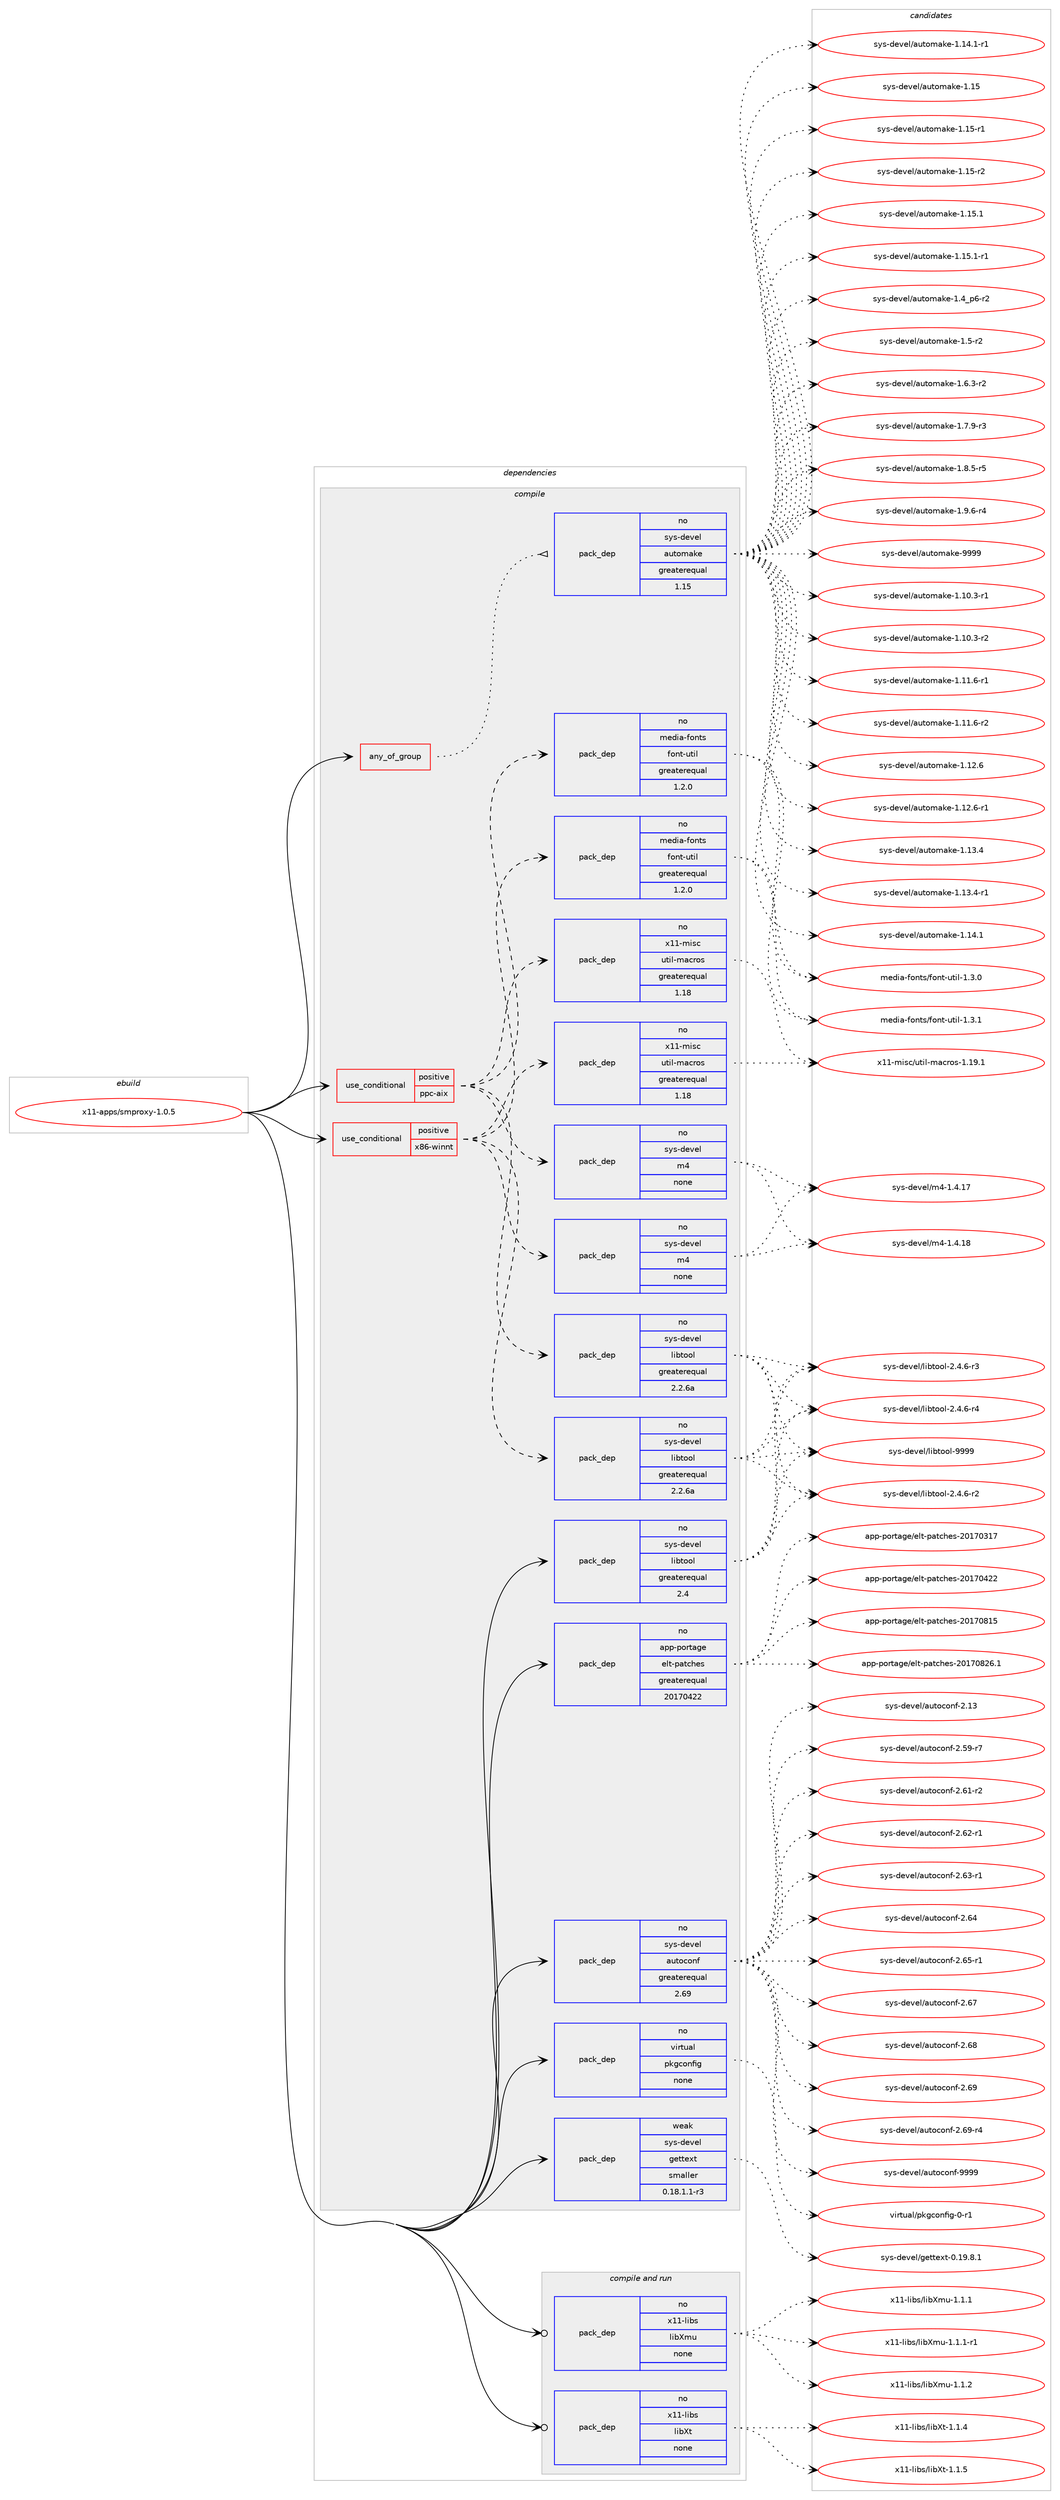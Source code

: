 digraph prolog {

# *************
# Graph options
# *************

newrank=true;
concentrate=true;
compound=true;
graph [rankdir=LR,fontname=Helvetica,fontsize=10,ranksep=1.5];#, ranksep=2.5, nodesep=0.2];
edge  [arrowhead=vee];
node  [fontname=Helvetica,fontsize=10];

# **********
# The ebuild
# **********

subgraph cluster_leftcol {
color=gray;
rank=same;
label=<<i>ebuild</i>>;
id [label="x11-apps/smproxy-1.0.5", color=red, width=4, href="../x11-apps/smproxy-1.0.5.svg"];
}

# ****************
# The dependencies
# ****************

subgraph cluster_midcol {
color=gray;
label=<<i>dependencies</i>>;
subgraph cluster_compile {
fillcolor="#eeeeee";
style=filled;
label=<<i>compile</i>>;
subgraph any9027 {
dependency509502 [label=<<TABLE BORDER="0" CELLBORDER="1" CELLSPACING="0" CELLPADDING="4"><TR><TD CELLPADDING="10">any_of_group</TD></TR></TABLE>>, shape=none, color=red];subgraph pack378691 {
dependency509503 [label=<<TABLE BORDER="0" CELLBORDER="1" CELLSPACING="0" CELLPADDING="4" WIDTH="220"><TR><TD ROWSPAN="6" CELLPADDING="30">pack_dep</TD></TR><TR><TD WIDTH="110">no</TD></TR><TR><TD>sys-devel</TD></TR><TR><TD>automake</TD></TR><TR><TD>greaterequal</TD></TR><TR><TD>1.15</TD></TR></TABLE>>, shape=none, color=blue];
}
dependency509502:e -> dependency509503:w [weight=20,style="dotted",arrowhead="oinv"];
}
id:e -> dependency509502:w [weight=20,style="solid",arrowhead="vee"];
subgraph cond121445 {
dependency509504 [label=<<TABLE BORDER="0" CELLBORDER="1" CELLSPACING="0" CELLPADDING="4"><TR><TD ROWSPAN="3" CELLPADDING="10">use_conditional</TD></TR><TR><TD>positive</TD></TR><TR><TD>ppc-aix</TD></TR></TABLE>>, shape=none, color=red];
subgraph pack378692 {
dependency509505 [label=<<TABLE BORDER="0" CELLBORDER="1" CELLSPACING="0" CELLPADDING="4" WIDTH="220"><TR><TD ROWSPAN="6" CELLPADDING="30">pack_dep</TD></TR><TR><TD WIDTH="110">no</TD></TR><TR><TD>sys-devel</TD></TR><TR><TD>libtool</TD></TR><TR><TD>greaterequal</TD></TR><TR><TD>2.2.6a</TD></TR></TABLE>>, shape=none, color=blue];
}
dependency509504:e -> dependency509505:w [weight=20,style="dashed",arrowhead="vee"];
subgraph pack378693 {
dependency509506 [label=<<TABLE BORDER="0" CELLBORDER="1" CELLSPACING="0" CELLPADDING="4" WIDTH="220"><TR><TD ROWSPAN="6" CELLPADDING="30">pack_dep</TD></TR><TR><TD WIDTH="110">no</TD></TR><TR><TD>sys-devel</TD></TR><TR><TD>m4</TD></TR><TR><TD>none</TD></TR><TR><TD></TD></TR></TABLE>>, shape=none, color=blue];
}
dependency509504:e -> dependency509506:w [weight=20,style="dashed",arrowhead="vee"];
subgraph pack378694 {
dependency509507 [label=<<TABLE BORDER="0" CELLBORDER="1" CELLSPACING="0" CELLPADDING="4" WIDTH="220"><TR><TD ROWSPAN="6" CELLPADDING="30">pack_dep</TD></TR><TR><TD WIDTH="110">no</TD></TR><TR><TD>x11-misc</TD></TR><TR><TD>util-macros</TD></TR><TR><TD>greaterequal</TD></TR><TR><TD>1.18</TD></TR></TABLE>>, shape=none, color=blue];
}
dependency509504:e -> dependency509507:w [weight=20,style="dashed",arrowhead="vee"];
subgraph pack378695 {
dependency509508 [label=<<TABLE BORDER="0" CELLBORDER="1" CELLSPACING="0" CELLPADDING="4" WIDTH="220"><TR><TD ROWSPAN="6" CELLPADDING="30">pack_dep</TD></TR><TR><TD WIDTH="110">no</TD></TR><TR><TD>media-fonts</TD></TR><TR><TD>font-util</TD></TR><TR><TD>greaterequal</TD></TR><TR><TD>1.2.0</TD></TR></TABLE>>, shape=none, color=blue];
}
dependency509504:e -> dependency509508:w [weight=20,style="dashed",arrowhead="vee"];
}
id:e -> dependency509504:w [weight=20,style="solid",arrowhead="vee"];
subgraph cond121446 {
dependency509509 [label=<<TABLE BORDER="0" CELLBORDER="1" CELLSPACING="0" CELLPADDING="4"><TR><TD ROWSPAN="3" CELLPADDING="10">use_conditional</TD></TR><TR><TD>positive</TD></TR><TR><TD>x86-winnt</TD></TR></TABLE>>, shape=none, color=red];
subgraph pack378696 {
dependency509510 [label=<<TABLE BORDER="0" CELLBORDER="1" CELLSPACING="0" CELLPADDING="4" WIDTH="220"><TR><TD ROWSPAN="6" CELLPADDING="30">pack_dep</TD></TR><TR><TD WIDTH="110">no</TD></TR><TR><TD>sys-devel</TD></TR><TR><TD>libtool</TD></TR><TR><TD>greaterequal</TD></TR><TR><TD>2.2.6a</TD></TR></TABLE>>, shape=none, color=blue];
}
dependency509509:e -> dependency509510:w [weight=20,style="dashed",arrowhead="vee"];
subgraph pack378697 {
dependency509511 [label=<<TABLE BORDER="0" CELLBORDER="1" CELLSPACING="0" CELLPADDING="4" WIDTH="220"><TR><TD ROWSPAN="6" CELLPADDING="30">pack_dep</TD></TR><TR><TD WIDTH="110">no</TD></TR><TR><TD>sys-devel</TD></TR><TR><TD>m4</TD></TR><TR><TD>none</TD></TR><TR><TD></TD></TR></TABLE>>, shape=none, color=blue];
}
dependency509509:e -> dependency509511:w [weight=20,style="dashed",arrowhead="vee"];
subgraph pack378698 {
dependency509512 [label=<<TABLE BORDER="0" CELLBORDER="1" CELLSPACING="0" CELLPADDING="4" WIDTH="220"><TR><TD ROWSPAN="6" CELLPADDING="30">pack_dep</TD></TR><TR><TD WIDTH="110">no</TD></TR><TR><TD>x11-misc</TD></TR><TR><TD>util-macros</TD></TR><TR><TD>greaterequal</TD></TR><TR><TD>1.18</TD></TR></TABLE>>, shape=none, color=blue];
}
dependency509509:e -> dependency509512:w [weight=20,style="dashed",arrowhead="vee"];
subgraph pack378699 {
dependency509513 [label=<<TABLE BORDER="0" CELLBORDER="1" CELLSPACING="0" CELLPADDING="4" WIDTH="220"><TR><TD ROWSPAN="6" CELLPADDING="30">pack_dep</TD></TR><TR><TD WIDTH="110">no</TD></TR><TR><TD>media-fonts</TD></TR><TR><TD>font-util</TD></TR><TR><TD>greaterequal</TD></TR><TR><TD>1.2.0</TD></TR></TABLE>>, shape=none, color=blue];
}
dependency509509:e -> dependency509513:w [weight=20,style="dashed",arrowhead="vee"];
}
id:e -> dependency509509:w [weight=20,style="solid",arrowhead="vee"];
subgraph pack378700 {
dependency509514 [label=<<TABLE BORDER="0" CELLBORDER="1" CELLSPACING="0" CELLPADDING="4" WIDTH="220"><TR><TD ROWSPAN="6" CELLPADDING="30">pack_dep</TD></TR><TR><TD WIDTH="110">no</TD></TR><TR><TD>app-portage</TD></TR><TR><TD>elt-patches</TD></TR><TR><TD>greaterequal</TD></TR><TR><TD>20170422</TD></TR></TABLE>>, shape=none, color=blue];
}
id:e -> dependency509514:w [weight=20,style="solid",arrowhead="vee"];
subgraph pack378701 {
dependency509515 [label=<<TABLE BORDER="0" CELLBORDER="1" CELLSPACING="0" CELLPADDING="4" WIDTH="220"><TR><TD ROWSPAN="6" CELLPADDING="30">pack_dep</TD></TR><TR><TD WIDTH="110">no</TD></TR><TR><TD>sys-devel</TD></TR><TR><TD>autoconf</TD></TR><TR><TD>greaterequal</TD></TR><TR><TD>2.69</TD></TR></TABLE>>, shape=none, color=blue];
}
id:e -> dependency509515:w [weight=20,style="solid",arrowhead="vee"];
subgraph pack378702 {
dependency509516 [label=<<TABLE BORDER="0" CELLBORDER="1" CELLSPACING="0" CELLPADDING="4" WIDTH="220"><TR><TD ROWSPAN="6" CELLPADDING="30">pack_dep</TD></TR><TR><TD WIDTH="110">no</TD></TR><TR><TD>sys-devel</TD></TR><TR><TD>libtool</TD></TR><TR><TD>greaterequal</TD></TR><TR><TD>2.4</TD></TR></TABLE>>, shape=none, color=blue];
}
id:e -> dependency509516:w [weight=20,style="solid",arrowhead="vee"];
subgraph pack378703 {
dependency509517 [label=<<TABLE BORDER="0" CELLBORDER="1" CELLSPACING="0" CELLPADDING="4" WIDTH="220"><TR><TD ROWSPAN="6" CELLPADDING="30">pack_dep</TD></TR><TR><TD WIDTH="110">no</TD></TR><TR><TD>virtual</TD></TR><TR><TD>pkgconfig</TD></TR><TR><TD>none</TD></TR><TR><TD></TD></TR></TABLE>>, shape=none, color=blue];
}
id:e -> dependency509517:w [weight=20,style="solid",arrowhead="vee"];
subgraph pack378704 {
dependency509518 [label=<<TABLE BORDER="0" CELLBORDER="1" CELLSPACING="0" CELLPADDING="4" WIDTH="220"><TR><TD ROWSPAN="6" CELLPADDING="30">pack_dep</TD></TR><TR><TD WIDTH="110">weak</TD></TR><TR><TD>sys-devel</TD></TR><TR><TD>gettext</TD></TR><TR><TD>smaller</TD></TR><TR><TD>0.18.1.1-r3</TD></TR></TABLE>>, shape=none, color=blue];
}
id:e -> dependency509518:w [weight=20,style="solid",arrowhead="vee"];
}
subgraph cluster_compileandrun {
fillcolor="#eeeeee";
style=filled;
label=<<i>compile and run</i>>;
subgraph pack378705 {
dependency509519 [label=<<TABLE BORDER="0" CELLBORDER="1" CELLSPACING="0" CELLPADDING="4" WIDTH="220"><TR><TD ROWSPAN="6" CELLPADDING="30">pack_dep</TD></TR><TR><TD WIDTH="110">no</TD></TR><TR><TD>x11-libs</TD></TR><TR><TD>libXmu</TD></TR><TR><TD>none</TD></TR><TR><TD></TD></TR></TABLE>>, shape=none, color=blue];
}
id:e -> dependency509519:w [weight=20,style="solid",arrowhead="odotvee"];
subgraph pack378706 {
dependency509520 [label=<<TABLE BORDER="0" CELLBORDER="1" CELLSPACING="0" CELLPADDING="4" WIDTH="220"><TR><TD ROWSPAN="6" CELLPADDING="30">pack_dep</TD></TR><TR><TD WIDTH="110">no</TD></TR><TR><TD>x11-libs</TD></TR><TR><TD>libXt</TD></TR><TR><TD>none</TD></TR><TR><TD></TD></TR></TABLE>>, shape=none, color=blue];
}
id:e -> dependency509520:w [weight=20,style="solid",arrowhead="odotvee"];
}
subgraph cluster_run {
fillcolor="#eeeeee";
style=filled;
label=<<i>run</i>>;
}
}

# **************
# The candidates
# **************

subgraph cluster_choices {
rank=same;
color=gray;
label=<<i>candidates</i>>;

subgraph choice378691 {
color=black;
nodesep=1;
choice11512111545100101118101108479711711611110997107101454946494846514511449 [label="sys-devel/automake-1.10.3-r1", color=red, width=4,href="../sys-devel/automake-1.10.3-r1.svg"];
choice11512111545100101118101108479711711611110997107101454946494846514511450 [label="sys-devel/automake-1.10.3-r2", color=red, width=4,href="../sys-devel/automake-1.10.3-r2.svg"];
choice11512111545100101118101108479711711611110997107101454946494946544511449 [label="sys-devel/automake-1.11.6-r1", color=red, width=4,href="../sys-devel/automake-1.11.6-r1.svg"];
choice11512111545100101118101108479711711611110997107101454946494946544511450 [label="sys-devel/automake-1.11.6-r2", color=red, width=4,href="../sys-devel/automake-1.11.6-r2.svg"];
choice1151211154510010111810110847971171161111099710710145494649504654 [label="sys-devel/automake-1.12.6", color=red, width=4,href="../sys-devel/automake-1.12.6.svg"];
choice11512111545100101118101108479711711611110997107101454946495046544511449 [label="sys-devel/automake-1.12.6-r1", color=red, width=4,href="../sys-devel/automake-1.12.6-r1.svg"];
choice1151211154510010111810110847971171161111099710710145494649514652 [label="sys-devel/automake-1.13.4", color=red, width=4,href="../sys-devel/automake-1.13.4.svg"];
choice11512111545100101118101108479711711611110997107101454946495146524511449 [label="sys-devel/automake-1.13.4-r1", color=red, width=4,href="../sys-devel/automake-1.13.4-r1.svg"];
choice1151211154510010111810110847971171161111099710710145494649524649 [label="sys-devel/automake-1.14.1", color=red, width=4,href="../sys-devel/automake-1.14.1.svg"];
choice11512111545100101118101108479711711611110997107101454946495246494511449 [label="sys-devel/automake-1.14.1-r1", color=red, width=4,href="../sys-devel/automake-1.14.1-r1.svg"];
choice115121115451001011181011084797117116111109971071014549464953 [label="sys-devel/automake-1.15", color=red, width=4,href="../sys-devel/automake-1.15.svg"];
choice1151211154510010111810110847971171161111099710710145494649534511449 [label="sys-devel/automake-1.15-r1", color=red, width=4,href="../sys-devel/automake-1.15-r1.svg"];
choice1151211154510010111810110847971171161111099710710145494649534511450 [label="sys-devel/automake-1.15-r2", color=red, width=4,href="../sys-devel/automake-1.15-r2.svg"];
choice1151211154510010111810110847971171161111099710710145494649534649 [label="sys-devel/automake-1.15.1", color=red, width=4,href="../sys-devel/automake-1.15.1.svg"];
choice11512111545100101118101108479711711611110997107101454946495346494511449 [label="sys-devel/automake-1.15.1-r1", color=red, width=4,href="../sys-devel/automake-1.15.1-r1.svg"];
choice115121115451001011181011084797117116111109971071014549465295112544511450 [label="sys-devel/automake-1.4_p6-r2", color=red, width=4,href="../sys-devel/automake-1.4_p6-r2.svg"];
choice11512111545100101118101108479711711611110997107101454946534511450 [label="sys-devel/automake-1.5-r2", color=red, width=4,href="../sys-devel/automake-1.5-r2.svg"];
choice115121115451001011181011084797117116111109971071014549465446514511450 [label="sys-devel/automake-1.6.3-r2", color=red, width=4,href="../sys-devel/automake-1.6.3-r2.svg"];
choice115121115451001011181011084797117116111109971071014549465546574511451 [label="sys-devel/automake-1.7.9-r3", color=red, width=4,href="../sys-devel/automake-1.7.9-r3.svg"];
choice115121115451001011181011084797117116111109971071014549465646534511453 [label="sys-devel/automake-1.8.5-r5", color=red, width=4,href="../sys-devel/automake-1.8.5-r5.svg"];
choice115121115451001011181011084797117116111109971071014549465746544511452 [label="sys-devel/automake-1.9.6-r4", color=red, width=4,href="../sys-devel/automake-1.9.6-r4.svg"];
choice115121115451001011181011084797117116111109971071014557575757 [label="sys-devel/automake-9999", color=red, width=4,href="../sys-devel/automake-9999.svg"];
dependency509503:e -> choice11512111545100101118101108479711711611110997107101454946494846514511449:w [style=dotted,weight="100"];
dependency509503:e -> choice11512111545100101118101108479711711611110997107101454946494846514511450:w [style=dotted,weight="100"];
dependency509503:e -> choice11512111545100101118101108479711711611110997107101454946494946544511449:w [style=dotted,weight="100"];
dependency509503:e -> choice11512111545100101118101108479711711611110997107101454946494946544511450:w [style=dotted,weight="100"];
dependency509503:e -> choice1151211154510010111810110847971171161111099710710145494649504654:w [style=dotted,weight="100"];
dependency509503:e -> choice11512111545100101118101108479711711611110997107101454946495046544511449:w [style=dotted,weight="100"];
dependency509503:e -> choice1151211154510010111810110847971171161111099710710145494649514652:w [style=dotted,weight="100"];
dependency509503:e -> choice11512111545100101118101108479711711611110997107101454946495146524511449:w [style=dotted,weight="100"];
dependency509503:e -> choice1151211154510010111810110847971171161111099710710145494649524649:w [style=dotted,weight="100"];
dependency509503:e -> choice11512111545100101118101108479711711611110997107101454946495246494511449:w [style=dotted,weight="100"];
dependency509503:e -> choice115121115451001011181011084797117116111109971071014549464953:w [style=dotted,weight="100"];
dependency509503:e -> choice1151211154510010111810110847971171161111099710710145494649534511449:w [style=dotted,weight="100"];
dependency509503:e -> choice1151211154510010111810110847971171161111099710710145494649534511450:w [style=dotted,weight="100"];
dependency509503:e -> choice1151211154510010111810110847971171161111099710710145494649534649:w [style=dotted,weight="100"];
dependency509503:e -> choice11512111545100101118101108479711711611110997107101454946495346494511449:w [style=dotted,weight="100"];
dependency509503:e -> choice115121115451001011181011084797117116111109971071014549465295112544511450:w [style=dotted,weight="100"];
dependency509503:e -> choice11512111545100101118101108479711711611110997107101454946534511450:w [style=dotted,weight="100"];
dependency509503:e -> choice115121115451001011181011084797117116111109971071014549465446514511450:w [style=dotted,weight="100"];
dependency509503:e -> choice115121115451001011181011084797117116111109971071014549465546574511451:w [style=dotted,weight="100"];
dependency509503:e -> choice115121115451001011181011084797117116111109971071014549465646534511453:w [style=dotted,weight="100"];
dependency509503:e -> choice115121115451001011181011084797117116111109971071014549465746544511452:w [style=dotted,weight="100"];
dependency509503:e -> choice115121115451001011181011084797117116111109971071014557575757:w [style=dotted,weight="100"];
}
subgraph choice378692 {
color=black;
nodesep=1;
choice1151211154510010111810110847108105981161111111084550465246544511450 [label="sys-devel/libtool-2.4.6-r2", color=red, width=4,href="../sys-devel/libtool-2.4.6-r2.svg"];
choice1151211154510010111810110847108105981161111111084550465246544511451 [label="sys-devel/libtool-2.4.6-r3", color=red, width=4,href="../sys-devel/libtool-2.4.6-r3.svg"];
choice1151211154510010111810110847108105981161111111084550465246544511452 [label="sys-devel/libtool-2.4.6-r4", color=red, width=4,href="../sys-devel/libtool-2.4.6-r4.svg"];
choice1151211154510010111810110847108105981161111111084557575757 [label="sys-devel/libtool-9999", color=red, width=4,href="../sys-devel/libtool-9999.svg"];
dependency509505:e -> choice1151211154510010111810110847108105981161111111084550465246544511450:w [style=dotted,weight="100"];
dependency509505:e -> choice1151211154510010111810110847108105981161111111084550465246544511451:w [style=dotted,weight="100"];
dependency509505:e -> choice1151211154510010111810110847108105981161111111084550465246544511452:w [style=dotted,weight="100"];
dependency509505:e -> choice1151211154510010111810110847108105981161111111084557575757:w [style=dotted,weight="100"];
}
subgraph choice378693 {
color=black;
nodesep=1;
choice11512111545100101118101108471095245494652464955 [label="sys-devel/m4-1.4.17", color=red, width=4,href="../sys-devel/m4-1.4.17.svg"];
choice11512111545100101118101108471095245494652464956 [label="sys-devel/m4-1.4.18", color=red, width=4,href="../sys-devel/m4-1.4.18.svg"];
dependency509506:e -> choice11512111545100101118101108471095245494652464955:w [style=dotted,weight="100"];
dependency509506:e -> choice11512111545100101118101108471095245494652464956:w [style=dotted,weight="100"];
}
subgraph choice378694 {
color=black;
nodesep=1;
choice120494945109105115994711711610510845109979911411111545494649574649 [label="x11-misc/util-macros-1.19.1", color=red, width=4,href="../x11-misc/util-macros-1.19.1.svg"];
dependency509507:e -> choice120494945109105115994711711610510845109979911411111545494649574649:w [style=dotted,weight="100"];
}
subgraph choice378695 {
color=black;
nodesep=1;
choice10910110010597451021111101161154710211111011645117116105108454946514648 [label="media-fonts/font-util-1.3.0", color=red, width=4,href="../media-fonts/font-util-1.3.0.svg"];
choice10910110010597451021111101161154710211111011645117116105108454946514649 [label="media-fonts/font-util-1.3.1", color=red, width=4,href="../media-fonts/font-util-1.3.1.svg"];
dependency509508:e -> choice10910110010597451021111101161154710211111011645117116105108454946514648:w [style=dotted,weight="100"];
dependency509508:e -> choice10910110010597451021111101161154710211111011645117116105108454946514649:w [style=dotted,weight="100"];
}
subgraph choice378696 {
color=black;
nodesep=1;
choice1151211154510010111810110847108105981161111111084550465246544511450 [label="sys-devel/libtool-2.4.6-r2", color=red, width=4,href="../sys-devel/libtool-2.4.6-r2.svg"];
choice1151211154510010111810110847108105981161111111084550465246544511451 [label="sys-devel/libtool-2.4.6-r3", color=red, width=4,href="../sys-devel/libtool-2.4.6-r3.svg"];
choice1151211154510010111810110847108105981161111111084550465246544511452 [label="sys-devel/libtool-2.4.6-r4", color=red, width=4,href="../sys-devel/libtool-2.4.6-r4.svg"];
choice1151211154510010111810110847108105981161111111084557575757 [label="sys-devel/libtool-9999", color=red, width=4,href="../sys-devel/libtool-9999.svg"];
dependency509510:e -> choice1151211154510010111810110847108105981161111111084550465246544511450:w [style=dotted,weight="100"];
dependency509510:e -> choice1151211154510010111810110847108105981161111111084550465246544511451:w [style=dotted,weight="100"];
dependency509510:e -> choice1151211154510010111810110847108105981161111111084550465246544511452:w [style=dotted,weight="100"];
dependency509510:e -> choice1151211154510010111810110847108105981161111111084557575757:w [style=dotted,weight="100"];
}
subgraph choice378697 {
color=black;
nodesep=1;
choice11512111545100101118101108471095245494652464955 [label="sys-devel/m4-1.4.17", color=red, width=4,href="../sys-devel/m4-1.4.17.svg"];
choice11512111545100101118101108471095245494652464956 [label="sys-devel/m4-1.4.18", color=red, width=4,href="../sys-devel/m4-1.4.18.svg"];
dependency509511:e -> choice11512111545100101118101108471095245494652464955:w [style=dotted,weight="100"];
dependency509511:e -> choice11512111545100101118101108471095245494652464956:w [style=dotted,weight="100"];
}
subgraph choice378698 {
color=black;
nodesep=1;
choice120494945109105115994711711610510845109979911411111545494649574649 [label="x11-misc/util-macros-1.19.1", color=red, width=4,href="../x11-misc/util-macros-1.19.1.svg"];
dependency509512:e -> choice120494945109105115994711711610510845109979911411111545494649574649:w [style=dotted,weight="100"];
}
subgraph choice378699 {
color=black;
nodesep=1;
choice10910110010597451021111101161154710211111011645117116105108454946514648 [label="media-fonts/font-util-1.3.0", color=red, width=4,href="../media-fonts/font-util-1.3.0.svg"];
choice10910110010597451021111101161154710211111011645117116105108454946514649 [label="media-fonts/font-util-1.3.1", color=red, width=4,href="../media-fonts/font-util-1.3.1.svg"];
dependency509513:e -> choice10910110010597451021111101161154710211111011645117116105108454946514648:w [style=dotted,weight="100"];
dependency509513:e -> choice10910110010597451021111101161154710211111011645117116105108454946514649:w [style=dotted,weight="100"];
}
subgraph choice378700 {
color=black;
nodesep=1;
choice97112112451121111141169710310147101108116451129711699104101115455048495548514955 [label="app-portage/elt-patches-20170317", color=red, width=4,href="../app-portage/elt-patches-20170317.svg"];
choice97112112451121111141169710310147101108116451129711699104101115455048495548525050 [label="app-portage/elt-patches-20170422", color=red, width=4,href="../app-portage/elt-patches-20170422.svg"];
choice97112112451121111141169710310147101108116451129711699104101115455048495548564953 [label="app-portage/elt-patches-20170815", color=red, width=4,href="../app-portage/elt-patches-20170815.svg"];
choice971121124511211111411697103101471011081164511297116991041011154550484955485650544649 [label="app-portage/elt-patches-20170826.1", color=red, width=4,href="../app-portage/elt-patches-20170826.1.svg"];
dependency509514:e -> choice97112112451121111141169710310147101108116451129711699104101115455048495548514955:w [style=dotted,weight="100"];
dependency509514:e -> choice97112112451121111141169710310147101108116451129711699104101115455048495548525050:w [style=dotted,weight="100"];
dependency509514:e -> choice97112112451121111141169710310147101108116451129711699104101115455048495548564953:w [style=dotted,weight="100"];
dependency509514:e -> choice971121124511211111411697103101471011081164511297116991041011154550484955485650544649:w [style=dotted,weight="100"];
}
subgraph choice378701 {
color=black;
nodesep=1;
choice115121115451001011181011084797117116111991111101024550464951 [label="sys-devel/autoconf-2.13", color=red, width=4,href="../sys-devel/autoconf-2.13.svg"];
choice1151211154510010111810110847971171161119911111010245504653574511455 [label="sys-devel/autoconf-2.59-r7", color=red, width=4,href="../sys-devel/autoconf-2.59-r7.svg"];
choice1151211154510010111810110847971171161119911111010245504654494511450 [label="sys-devel/autoconf-2.61-r2", color=red, width=4,href="../sys-devel/autoconf-2.61-r2.svg"];
choice1151211154510010111810110847971171161119911111010245504654504511449 [label="sys-devel/autoconf-2.62-r1", color=red, width=4,href="../sys-devel/autoconf-2.62-r1.svg"];
choice1151211154510010111810110847971171161119911111010245504654514511449 [label="sys-devel/autoconf-2.63-r1", color=red, width=4,href="../sys-devel/autoconf-2.63-r1.svg"];
choice115121115451001011181011084797117116111991111101024550465452 [label="sys-devel/autoconf-2.64", color=red, width=4,href="../sys-devel/autoconf-2.64.svg"];
choice1151211154510010111810110847971171161119911111010245504654534511449 [label="sys-devel/autoconf-2.65-r1", color=red, width=4,href="../sys-devel/autoconf-2.65-r1.svg"];
choice115121115451001011181011084797117116111991111101024550465455 [label="sys-devel/autoconf-2.67", color=red, width=4,href="../sys-devel/autoconf-2.67.svg"];
choice115121115451001011181011084797117116111991111101024550465456 [label="sys-devel/autoconf-2.68", color=red, width=4,href="../sys-devel/autoconf-2.68.svg"];
choice115121115451001011181011084797117116111991111101024550465457 [label="sys-devel/autoconf-2.69", color=red, width=4,href="../sys-devel/autoconf-2.69.svg"];
choice1151211154510010111810110847971171161119911111010245504654574511452 [label="sys-devel/autoconf-2.69-r4", color=red, width=4,href="../sys-devel/autoconf-2.69-r4.svg"];
choice115121115451001011181011084797117116111991111101024557575757 [label="sys-devel/autoconf-9999", color=red, width=4,href="../sys-devel/autoconf-9999.svg"];
dependency509515:e -> choice115121115451001011181011084797117116111991111101024550464951:w [style=dotted,weight="100"];
dependency509515:e -> choice1151211154510010111810110847971171161119911111010245504653574511455:w [style=dotted,weight="100"];
dependency509515:e -> choice1151211154510010111810110847971171161119911111010245504654494511450:w [style=dotted,weight="100"];
dependency509515:e -> choice1151211154510010111810110847971171161119911111010245504654504511449:w [style=dotted,weight="100"];
dependency509515:e -> choice1151211154510010111810110847971171161119911111010245504654514511449:w [style=dotted,weight="100"];
dependency509515:e -> choice115121115451001011181011084797117116111991111101024550465452:w [style=dotted,weight="100"];
dependency509515:e -> choice1151211154510010111810110847971171161119911111010245504654534511449:w [style=dotted,weight="100"];
dependency509515:e -> choice115121115451001011181011084797117116111991111101024550465455:w [style=dotted,weight="100"];
dependency509515:e -> choice115121115451001011181011084797117116111991111101024550465456:w [style=dotted,weight="100"];
dependency509515:e -> choice115121115451001011181011084797117116111991111101024550465457:w [style=dotted,weight="100"];
dependency509515:e -> choice1151211154510010111810110847971171161119911111010245504654574511452:w [style=dotted,weight="100"];
dependency509515:e -> choice115121115451001011181011084797117116111991111101024557575757:w [style=dotted,weight="100"];
}
subgraph choice378702 {
color=black;
nodesep=1;
choice1151211154510010111810110847108105981161111111084550465246544511450 [label="sys-devel/libtool-2.4.6-r2", color=red, width=4,href="../sys-devel/libtool-2.4.6-r2.svg"];
choice1151211154510010111810110847108105981161111111084550465246544511451 [label="sys-devel/libtool-2.4.6-r3", color=red, width=4,href="../sys-devel/libtool-2.4.6-r3.svg"];
choice1151211154510010111810110847108105981161111111084550465246544511452 [label="sys-devel/libtool-2.4.6-r4", color=red, width=4,href="../sys-devel/libtool-2.4.6-r4.svg"];
choice1151211154510010111810110847108105981161111111084557575757 [label="sys-devel/libtool-9999", color=red, width=4,href="../sys-devel/libtool-9999.svg"];
dependency509516:e -> choice1151211154510010111810110847108105981161111111084550465246544511450:w [style=dotted,weight="100"];
dependency509516:e -> choice1151211154510010111810110847108105981161111111084550465246544511451:w [style=dotted,weight="100"];
dependency509516:e -> choice1151211154510010111810110847108105981161111111084550465246544511452:w [style=dotted,weight="100"];
dependency509516:e -> choice1151211154510010111810110847108105981161111111084557575757:w [style=dotted,weight="100"];
}
subgraph choice378703 {
color=black;
nodesep=1;
choice11810511411611797108471121071039911111010210510345484511449 [label="virtual/pkgconfig-0-r1", color=red, width=4,href="../virtual/pkgconfig-0-r1.svg"];
dependency509517:e -> choice11810511411611797108471121071039911111010210510345484511449:w [style=dotted,weight="100"];
}
subgraph choice378704 {
color=black;
nodesep=1;
choice1151211154510010111810110847103101116116101120116454846495746564649 [label="sys-devel/gettext-0.19.8.1", color=red, width=4,href="../sys-devel/gettext-0.19.8.1.svg"];
dependency509518:e -> choice1151211154510010111810110847103101116116101120116454846495746564649:w [style=dotted,weight="100"];
}
subgraph choice378705 {
color=black;
nodesep=1;
choice12049494510810598115471081059888109117454946494649 [label="x11-libs/libXmu-1.1.1", color=red, width=4,href="../x11-libs/libXmu-1.1.1.svg"];
choice120494945108105981154710810598881091174549464946494511449 [label="x11-libs/libXmu-1.1.1-r1", color=red, width=4,href="../x11-libs/libXmu-1.1.1-r1.svg"];
choice12049494510810598115471081059888109117454946494650 [label="x11-libs/libXmu-1.1.2", color=red, width=4,href="../x11-libs/libXmu-1.1.2.svg"];
dependency509519:e -> choice12049494510810598115471081059888109117454946494649:w [style=dotted,weight="100"];
dependency509519:e -> choice120494945108105981154710810598881091174549464946494511449:w [style=dotted,weight="100"];
dependency509519:e -> choice12049494510810598115471081059888109117454946494650:w [style=dotted,weight="100"];
}
subgraph choice378706 {
color=black;
nodesep=1;
choice12049494510810598115471081059888116454946494652 [label="x11-libs/libXt-1.1.4", color=red, width=4,href="../x11-libs/libXt-1.1.4.svg"];
choice12049494510810598115471081059888116454946494653 [label="x11-libs/libXt-1.1.5", color=red, width=4,href="../x11-libs/libXt-1.1.5.svg"];
dependency509520:e -> choice12049494510810598115471081059888116454946494652:w [style=dotted,weight="100"];
dependency509520:e -> choice12049494510810598115471081059888116454946494653:w [style=dotted,weight="100"];
}
}

}

